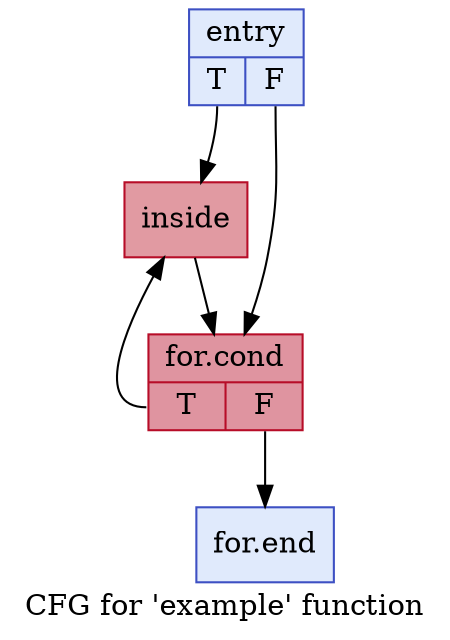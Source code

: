digraph "CFG for 'example' function" {
	label="CFG for 'example' function";

	Node0 [shape=record,color="#3d50c3ff", style=filled, fillcolor="#b9d0f970",label="{entry|{<s0>T|<s1>F}}"];
	Node0:s0 -> Node1;
	Node0:s1 -> Node2;
	Node2 [shape=record,color="#b70d28ff", style=filled, fillcolor="#b70d2870",label="{for.cond|{<s0>T|<s1>F}}"];
	Node2:s0 -> Node1;
	Node2:s1 -> Node3;
	Node1 [shape=record,color="#b70d28ff", style=filled, fillcolor="#bb1b2c70",label="{inside}"];
	Node1 -> Node2;
	Node3 [shape=record,color="#3d50c3ff", style=filled, fillcolor="#b9d0f970",label="{for.end}"];
}
